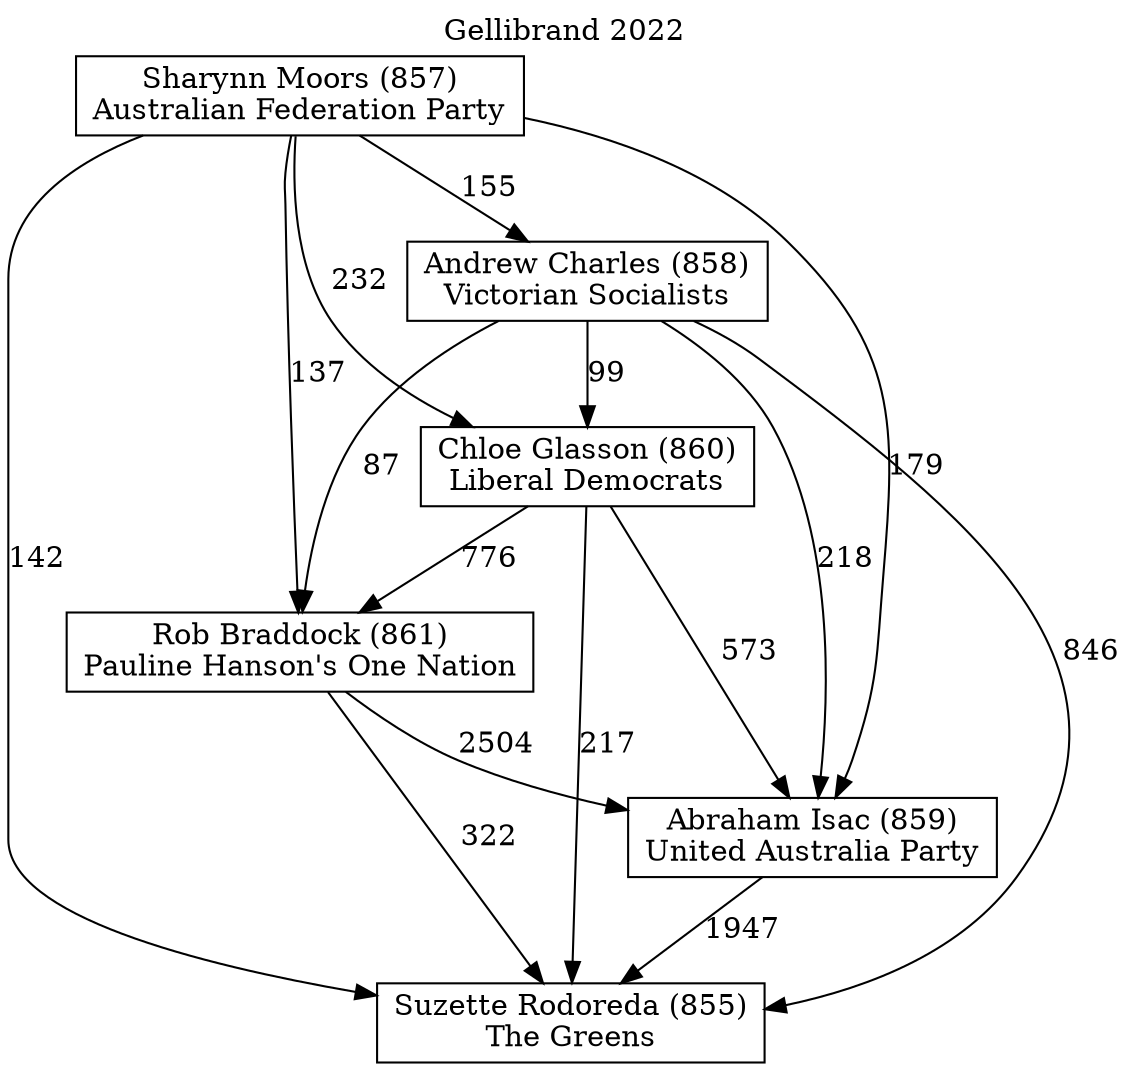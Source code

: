 // House preference flow
digraph "Suzette Rodoreda (855)_Gellibrand_2022" {
	graph [label="Gellibrand 2022" labelloc=t mclimit=10]
	node [shape=box]
	"Suzette Rodoreda (855)" [label="Suzette Rodoreda (855)
The Greens"]
	"Chloe Glasson (860)" [label="Chloe Glasson (860)
Liberal Democrats"]
	"Sharynn Moors (857)" [label="Sharynn Moors (857)
Australian Federation Party"]
	"Andrew Charles (858)" [label="Andrew Charles (858)
Victorian Socialists"]
	"Rob Braddock (861)" [label="Rob Braddock (861)
Pauline Hanson's One Nation"]
	"Abraham Isac (859)" [label="Abraham Isac (859)
United Australia Party"]
	"Sharynn Moors (857)" -> "Andrew Charles (858)" [label=155]
	"Sharynn Moors (857)" -> "Abraham Isac (859)" [label=179]
	"Andrew Charles (858)" -> "Abraham Isac (859)" [label=218]
	"Rob Braddock (861)" -> "Abraham Isac (859)" [label=2504]
	"Sharynn Moors (857)" -> "Rob Braddock (861)" [label=137]
	"Abraham Isac (859)" -> "Suzette Rodoreda (855)" [label=1947]
	"Sharynn Moors (857)" -> "Chloe Glasson (860)" [label=232]
	"Andrew Charles (858)" -> "Suzette Rodoreda (855)" [label=846]
	"Chloe Glasson (860)" -> "Rob Braddock (861)" [label=776]
	"Rob Braddock (861)" -> "Suzette Rodoreda (855)" [label=322]
	"Sharynn Moors (857)" -> "Suzette Rodoreda (855)" [label=142]
	"Chloe Glasson (860)" -> "Suzette Rodoreda (855)" [label=217]
	"Andrew Charles (858)" -> "Rob Braddock (861)" [label=87]
	"Andrew Charles (858)" -> "Chloe Glasson (860)" [label=99]
	"Chloe Glasson (860)" -> "Abraham Isac (859)" [label=573]
}
